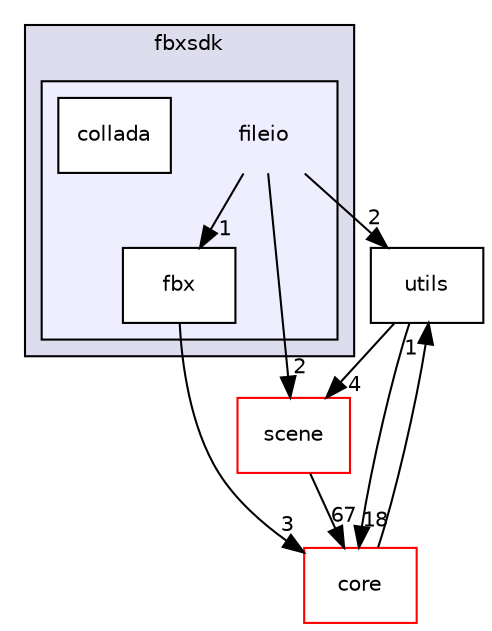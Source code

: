 digraph "C:/github/FBXpythonSDK201701/FBXpythonSDK201701/2017.1/include/fbxsdk/fileio" {
  compound=true
  node [ fontsize="10", fontname="Helvetica"];
  edge [ labelfontsize="10", labelfontname="Helvetica"];
  subgraph clusterdir_e7a7a586c60171c9c47f14bdba965fea {
    graph [ bgcolor="#ddddee", pencolor="black", label="fbxsdk" fontname="Helvetica", fontsize="10", URL="dir_e7a7a586c60171c9c47f14bdba965fea.html"]
  subgraph clusterdir_0b4884537417db73e9151a961b9e458f {
    graph [ bgcolor="#eeeeff", pencolor="black", label="" URL="dir_0b4884537417db73e9151a961b9e458f.html"];
    dir_0b4884537417db73e9151a961b9e458f [shape=plaintext label="fileio"];
    dir_15e507f68014572620d6bd7f76e8e0eb [shape=box label="collada" color="black" fillcolor="white" style="filled" URL="dir_15e507f68014572620d6bd7f76e8e0eb.html"];
    dir_77f89a7bcc3c58b8b924ef4e64a4228d [shape=box label="fbx" color="black" fillcolor="white" style="filled" URL="dir_77f89a7bcc3c58b8b924ef4e64a4228d.html"];
  }
  }
  dir_48b60236b2acc8d1ee8a92b06080c54c [shape=box label="utils" URL="dir_48b60236b2acc8d1ee8a92b06080c54c.html"];
  dir_441596eda9d85fa6dd6bb5a95a3b13d3 [shape=box label="scene" fillcolor="white" style="filled" color="red" URL="dir_441596eda9d85fa6dd6bb5a95a3b13d3.html"];
  dir_dc5f68bdde303aff54e2a4c8ef8e1df0 [shape=box label="core" fillcolor="white" style="filled" color="red" URL="dir_dc5f68bdde303aff54e2a4c8ef8e1df0.html"];
  dir_48b60236b2acc8d1ee8a92b06080c54c->dir_441596eda9d85fa6dd6bb5a95a3b13d3 [headlabel="4", labeldistance=1.5 headhref="dir_000017_000012.html"];
  dir_48b60236b2acc8d1ee8a92b06080c54c->dir_dc5f68bdde303aff54e2a4c8ef8e1df0 [headlabel="18", labeldistance=1.5 headhref="dir_000017_000004.html"];
  dir_441596eda9d85fa6dd6bb5a95a3b13d3->dir_dc5f68bdde303aff54e2a4c8ef8e1df0 [headlabel="67", labeldistance=1.5 headhref="dir_000012_000004.html"];
  dir_0b4884537417db73e9151a961b9e458f->dir_48b60236b2acc8d1ee8a92b06080c54c [headlabel="2", labeldistance=1.5 headhref="dir_000009_000017.html"];
  dir_0b4884537417db73e9151a961b9e458f->dir_441596eda9d85fa6dd6bb5a95a3b13d3 [headlabel="2", labeldistance=1.5 headhref="dir_000009_000012.html"];
  dir_0b4884537417db73e9151a961b9e458f->dir_77f89a7bcc3c58b8b924ef4e64a4228d [headlabel="1", labeldistance=1.5 headhref="dir_000009_000011.html"];
  dir_77f89a7bcc3c58b8b924ef4e64a4228d->dir_dc5f68bdde303aff54e2a4c8ef8e1df0 [headlabel="3", labeldistance=1.5 headhref="dir_000011_000004.html"];
  dir_dc5f68bdde303aff54e2a4c8ef8e1df0->dir_48b60236b2acc8d1ee8a92b06080c54c [headlabel="1", labeldistance=1.5 headhref="dir_000004_000017.html"];
}
